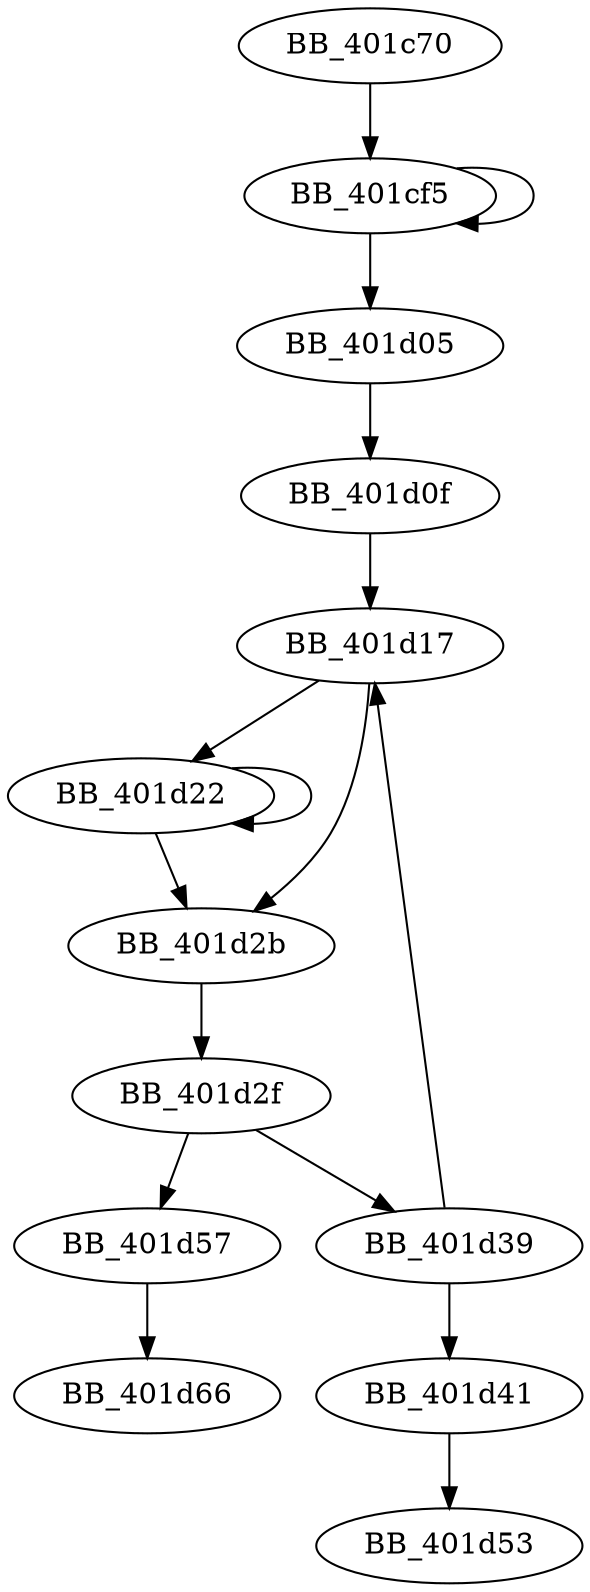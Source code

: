 DiGraph sub_401C70{
BB_401c70->BB_401cf5
BB_401cf5->BB_401cf5
BB_401cf5->BB_401d05
BB_401d05->BB_401d0f
BB_401d0f->BB_401d17
BB_401d17->BB_401d22
BB_401d17->BB_401d2b
BB_401d22->BB_401d22
BB_401d22->BB_401d2b
BB_401d2b->BB_401d2f
BB_401d2f->BB_401d39
BB_401d2f->BB_401d57
BB_401d39->BB_401d17
BB_401d39->BB_401d41
BB_401d41->BB_401d53
BB_401d57->BB_401d66
}
